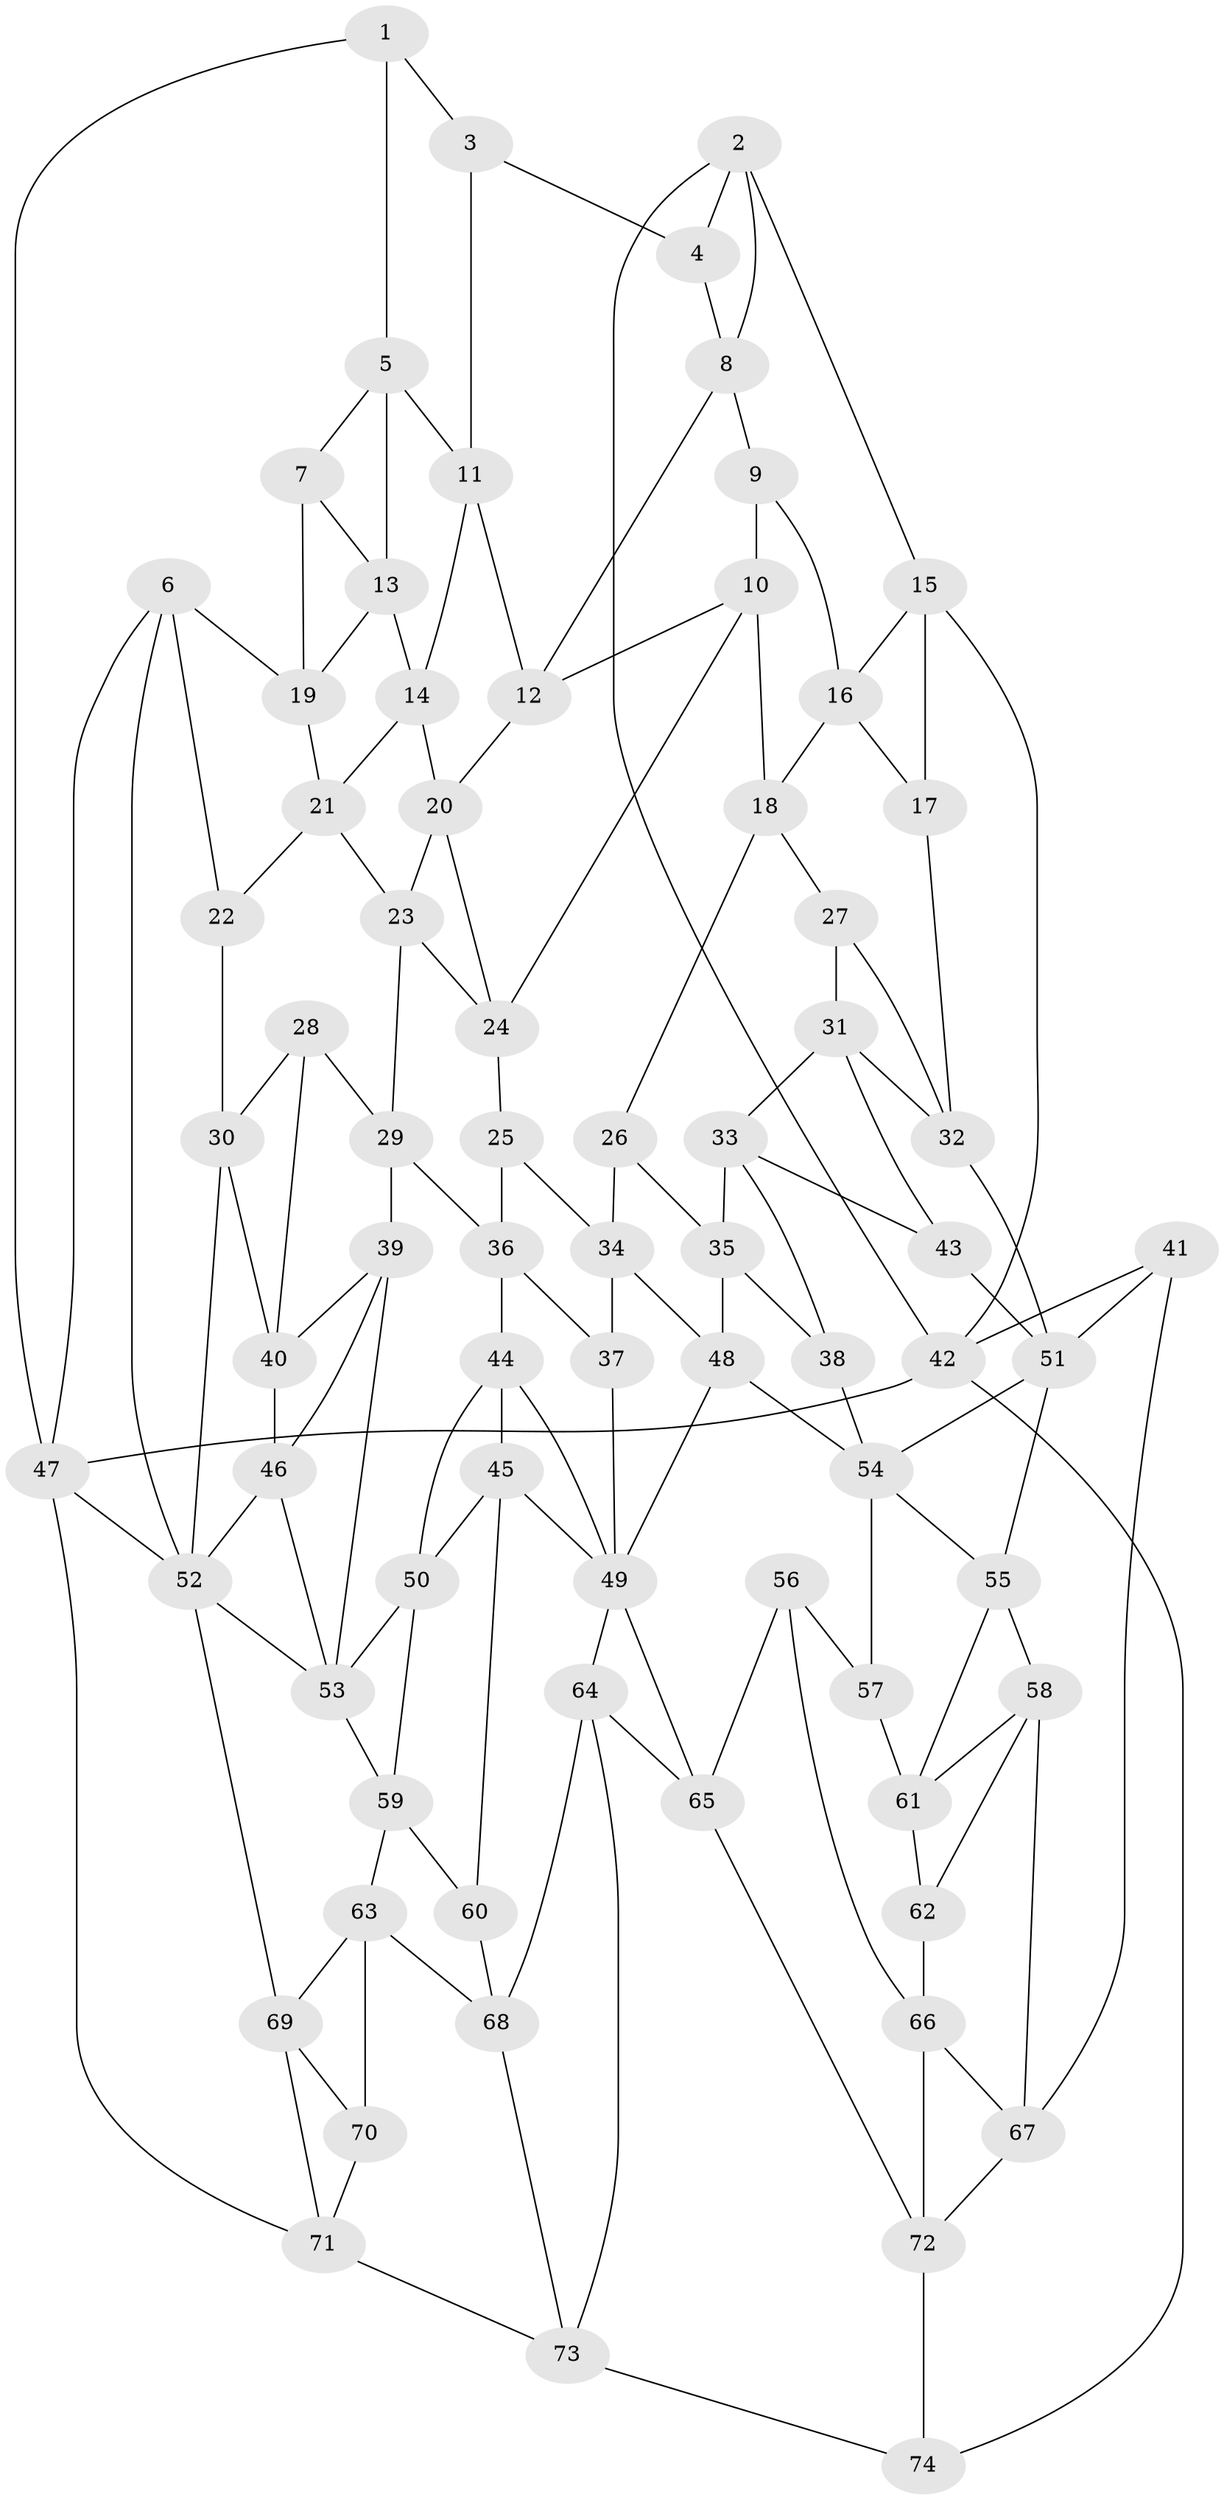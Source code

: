 // original degree distribution, {3: 0.013513513513513514, 4: 0.21621621621621623, 6: 0.20270270270270271, 5: 0.5675675675675675}
// Generated by graph-tools (version 1.1) at 2025/51/03/09/25 03:51:04]
// undirected, 74 vertices, 142 edges
graph export_dot {
graph [start="1"]
  node [color=gray90,style=filled];
  1;
  2;
  3;
  4;
  5;
  6;
  7;
  8;
  9;
  10;
  11;
  12;
  13;
  14;
  15;
  16;
  17;
  18;
  19;
  20;
  21;
  22;
  23;
  24;
  25;
  26;
  27;
  28;
  29;
  30;
  31;
  32;
  33;
  34;
  35;
  36;
  37;
  38;
  39;
  40;
  41;
  42;
  43;
  44;
  45;
  46;
  47;
  48;
  49;
  50;
  51;
  52;
  53;
  54;
  55;
  56;
  57;
  58;
  59;
  60;
  61;
  62;
  63;
  64;
  65;
  66;
  67;
  68;
  69;
  70;
  71;
  72;
  73;
  74;
  1 -- 3 [weight=1.0];
  1 -- 5 [weight=1.0];
  1 -- 47 [weight=1.0];
  2 -- 4 [weight=1.0];
  2 -- 8 [weight=1.0];
  2 -- 15 [weight=1.0];
  2 -- 42 [weight=1.0];
  3 -- 4 [weight=1.0];
  3 -- 11 [weight=1.0];
  4 -- 8 [weight=1.0];
  5 -- 7 [weight=1.0];
  5 -- 11 [weight=1.0];
  5 -- 13 [weight=1.0];
  6 -- 19 [weight=1.0];
  6 -- 22 [weight=1.0];
  6 -- 47 [weight=1.0];
  6 -- 52 [weight=1.0];
  7 -- 13 [weight=1.0];
  7 -- 19 [weight=1.0];
  8 -- 9 [weight=1.0];
  8 -- 12 [weight=1.0];
  9 -- 10 [weight=1.0];
  9 -- 16 [weight=1.0];
  10 -- 12 [weight=1.0];
  10 -- 18 [weight=1.0];
  10 -- 24 [weight=1.0];
  11 -- 12 [weight=1.0];
  11 -- 14 [weight=1.0];
  12 -- 20 [weight=1.0];
  13 -- 14 [weight=1.0];
  13 -- 19 [weight=1.0];
  14 -- 20 [weight=1.0];
  14 -- 21 [weight=1.0];
  15 -- 16 [weight=1.0];
  15 -- 17 [weight=1.0];
  15 -- 42 [weight=1.0];
  16 -- 17 [weight=1.0];
  16 -- 18 [weight=1.0];
  17 -- 32 [weight=1.0];
  18 -- 26 [weight=1.0];
  18 -- 27 [weight=1.0];
  19 -- 21 [weight=1.0];
  20 -- 23 [weight=1.0];
  20 -- 24 [weight=1.0];
  21 -- 22 [weight=1.0];
  21 -- 23 [weight=1.0];
  22 -- 30 [weight=1.0];
  23 -- 24 [weight=1.0];
  23 -- 29 [weight=1.0];
  24 -- 25 [weight=1.0];
  25 -- 34 [weight=1.0];
  25 -- 36 [weight=1.0];
  26 -- 34 [weight=1.0];
  26 -- 35 [weight=1.0];
  27 -- 31 [weight=1.0];
  27 -- 32 [weight=1.0];
  28 -- 29 [weight=1.0];
  28 -- 30 [weight=1.0];
  28 -- 40 [weight=1.0];
  29 -- 36 [weight=1.0];
  29 -- 39 [weight=1.0];
  30 -- 40 [weight=1.0];
  30 -- 52 [weight=1.0];
  31 -- 32 [weight=1.0];
  31 -- 33 [weight=1.0];
  31 -- 43 [weight=1.0];
  32 -- 51 [weight=1.0];
  33 -- 35 [weight=1.0];
  33 -- 38 [weight=1.0];
  33 -- 43 [weight=1.0];
  34 -- 37 [weight=1.0];
  34 -- 48 [weight=1.0];
  35 -- 38 [weight=1.0];
  35 -- 48 [weight=1.0];
  36 -- 37 [weight=1.0];
  36 -- 44 [weight=1.0];
  37 -- 49 [weight=1.0];
  38 -- 54 [weight=1.0];
  39 -- 40 [weight=1.0];
  39 -- 46 [weight=1.0];
  39 -- 53 [weight=1.0];
  40 -- 46 [weight=1.0];
  41 -- 42 [weight=1.0];
  41 -- 51 [weight=1.0];
  41 -- 67 [weight=1.0];
  42 -- 47 [weight=2.0];
  42 -- 74 [weight=1.0];
  43 -- 51 [weight=2.0];
  44 -- 45 [weight=1.0];
  44 -- 49 [weight=1.0];
  44 -- 50 [weight=1.0];
  45 -- 49 [weight=1.0];
  45 -- 50 [weight=1.0];
  45 -- 60 [weight=1.0];
  46 -- 52 [weight=1.0];
  46 -- 53 [weight=1.0];
  47 -- 52 [weight=1.0];
  47 -- 71 [weight=1.0];
  48 -- 49 [weight=1.0];
  48 -- 54 [weight=1.0];
  49 -- 64 [weight=1.0];
  49 -- 65 [weight=1.0];
  50 -- 53 [weight=2.0];
  50 -- 59 [weight=1.0];
  51 -- 54 [weight=1.0];
  51 -- 55 [weight=1.0];
  52 -- 53 [weight=1.0];
  52 -- 69 [weight=1.0];
  53 -- 59 [weight=1.0];
  54 -- 55 [weight=1.0];
  54 -- 57 [weight=2.0];
  55 -- 58 [weight=1.0];
  55 -- 61 [weight=1.0];
  56 -- 57 [weight=1.0];
  56 -- 65 [weight=1.0];
  56 -- 66 [weight=1.0];
  57 -- 61 [weight=1.0];
  58 -- 61 [weight=1.0];
  58 -- 62 [weight=1.0];
  58 -- 67 [weight=1.0];
  59 -- 60 [weight=1.0];
  59 -- 63 [weight=1.0];
  60 -- 68 [weight=1.0];
  61 -- 62 [weight=1.0];
  62 -- 66 [weight=1.0];
  63 -- 68 [weight=1.0];
  63 -- 69 [weight=1.0];
  63 -- 70 [weight=1.0];
  64 -- 65 [weight=1.0];
  64 -- 68 [weight=1.0];
  64 -- 73 [weight=1.0];
  65 -- 72 [weight=1.0];
  66 -- 67 [weight=1.0];
  66 -- 72 [weight=1.0];
  67 -- 72 [weight=1.0];
  68 -- 73 [weight=1.0];
  69 -- 70 [weight=1.0];
  69 -- 71 [weight=1.0];
  70 -- 71 [weight=1.0];
  71 -- 73 [weight=1.0];
  72 -- 74 [weight=1.0];
  73 -- 74 [weight=1.0];
}
